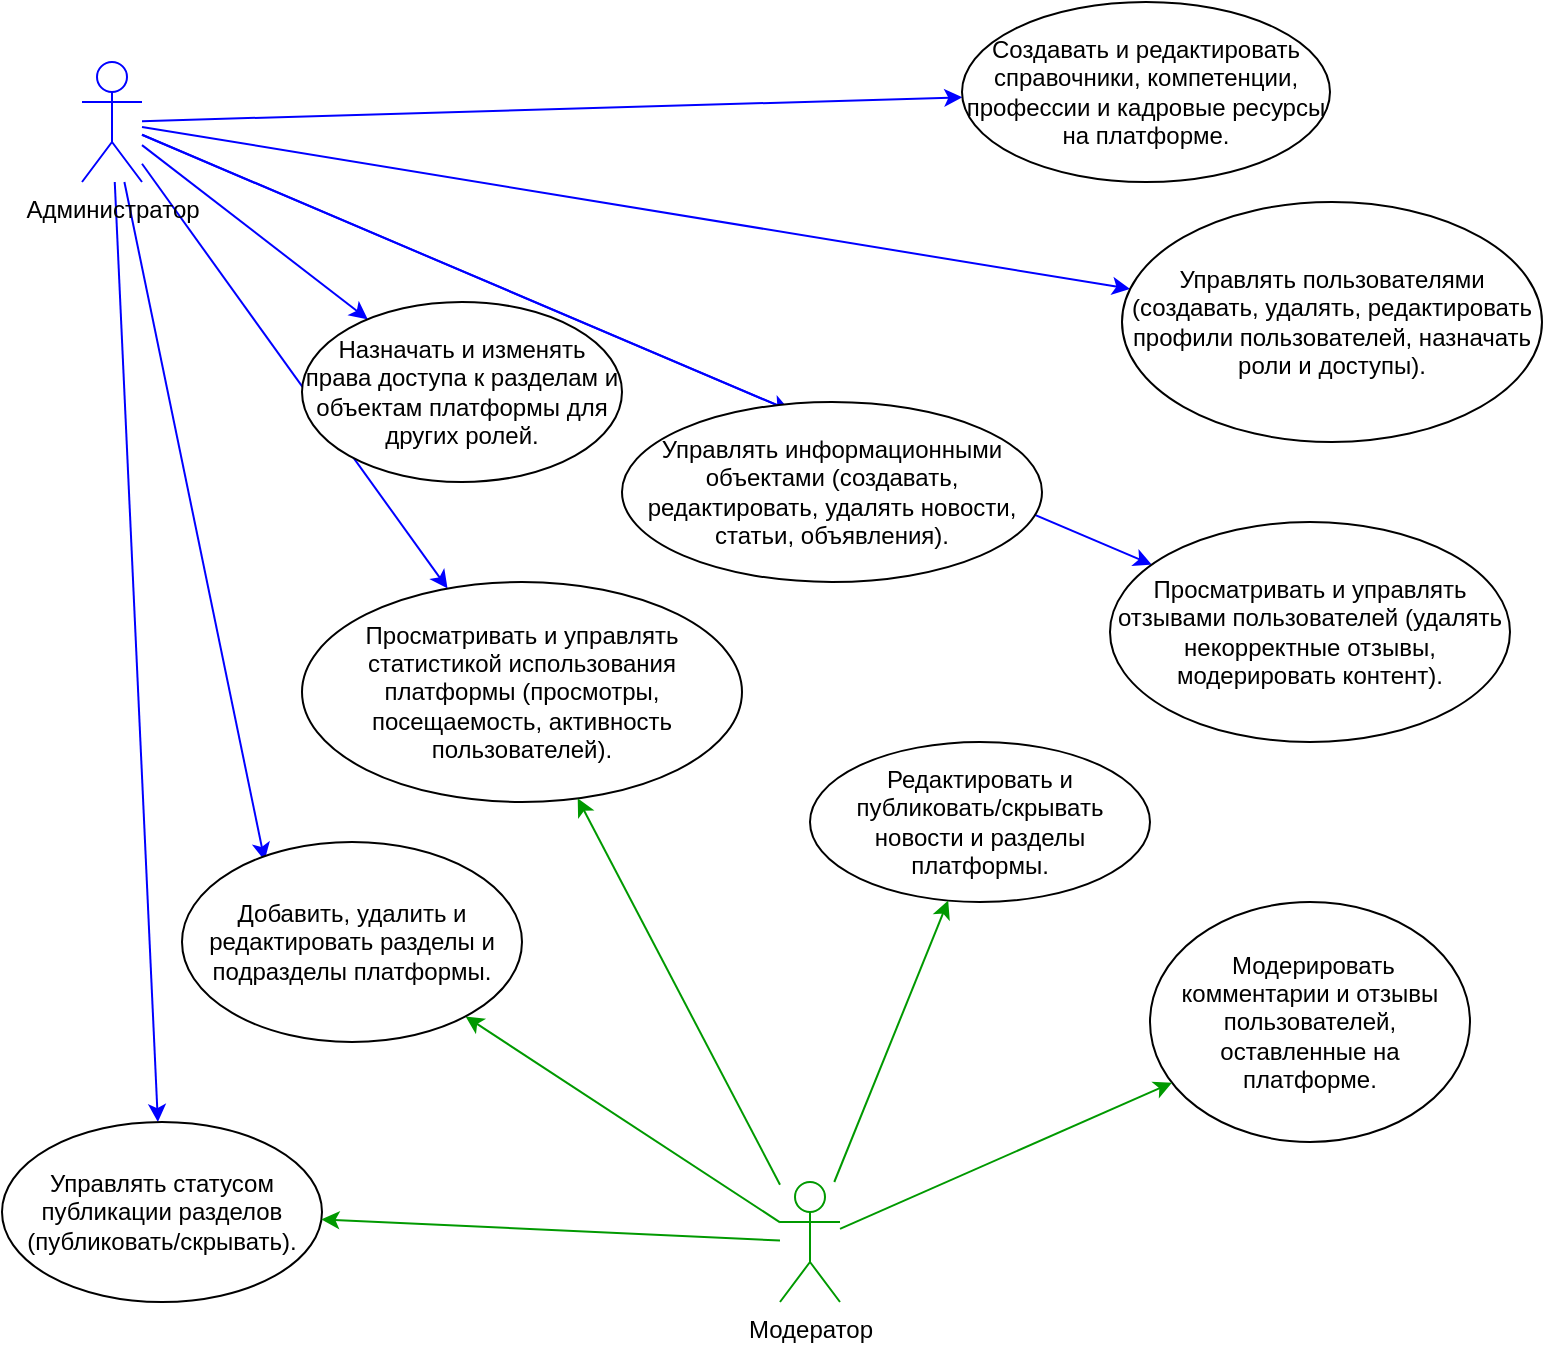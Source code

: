 <mxfile version="24.7.17">
  <diagram name="Use Case Diagram" id="w-sozc4mNtkJRfIdkP7H">
    <mxGraphModel dx="1674" dy="854" grid="1" gridSize="10" guides="1" tooltips="1" connect="1" arrows="1" fold="1" page="1" pageScale="1" pageWidth="827" pageHeight="1169" math="0" shadow="0">
      <root>
        <mxCell id="0" />
        <mxCell id="1" parent="0" />
        <mxCell id="icewvDfvFLtUn4ooX2DL-121" value="" style="endArrow=classic;html=1;rounded=0;strokeColor=#0000FF;" edge="1" parent="1" source="icewvDfvFLtUn4ooX2DL-105" target="icewvDfvFLtUn4ooX2DL-120">
          <mxGeometry width="50" height="50" relative="1" as="geometry">
            <mxPoint x="20" y="250" as="sourcePoint" />
            <mxPoint x="70" y="200" as="targetPoint" />
          </mxGeometry>
        </mxCell>
        <mxCell id="icewvDfvFLtUn4ooX2DL-129" value="" style="endArrow=classic;html=1;rounded=0;strokeColor=#009900;" edge="1" parent="1" source="icewvDfvFLtUn4ooX2DL-124" target="icewvDfvFLtUn4ooX2DL-108">
          <mxGeometry width="50" height="50" relative="1" as="geometry">
            <mxPoint x="670" y="200" as="sourcePoint" />
            <mxPoint x="720" y="150" as="targetPoint" />
          </mxGeometry>
        </mxCell>
        <mxCell id="icewvDfvFLtUn4ooX2DL-123" value="" style="endArrow=classic;html=1;rounded=0;strokeColor=#0000FF;" edge="1" parent="1" source="icewvDfvFLtUn4ooX2DL-105" target="icewvDfvFLtUn4ooX2DL-122">
          <mxGeometry width="50" height="50" relative="1" as="geometry">
            <mxPoint x="30" y="270" as="sourcePoint" />
            <mxPoint x="80" y="220" as="targetPoint" />
          </mxGeometry>
        </mxCell>
        <mxCell id="icewvDfvFLtUn4ooX2DL-119" value="" style="endArrow=classic;html=1;rounded=0;strokeColor=#0000FF;" edge="1" parent="1" source="icewvDfvFLtUn4ooX2DL-105" target="icewvDfvFLtUn4ooX2DL-118">
          <mxGeometry width="50" height="50" relative="1" as="geometry">
            <mxPoint x="70" y="470" as="sourcePoint" />
            <mxPoint x="120" y="420" as="targetPoint" />
          </mxGeometry>
        </mxCell>
        <mxCell id="icewvDfvFLtUn4ooX2DL-117" value="" style="endArrow=classic;html=1;rounded=0;strokeColor=#0000FF;" edge="1" parent="1" source="icewvDfvFLtUn4ooX2DL-105" target="icewvDfvFLtUn4ooX2DL-109">
          <mxGeometry width="50" height="50" relative="1" as="geometry">
            <mxPoint x="310" y="310" as="sourcePoint" />
            <mxPoint x="360" y="260" as="targetPoint" />
          </mxGeometry>
        </mxCell>
        <mxCell id="icewvDfvFLtUn4ooX2DL-116" value="" style="endArrow=classic;html=1;rounded=0;strokeColor=#0000FF;" edge="1" parent="1" source="icewvDfvFLtUn4ooX2DL-105" target="icewvDfvFLtUn4ooX2DL-112">
          <mxGeometry width="50" height="50" relative="1" as="geometry">
            <mxPoint x="340" y="450" as="sourcePoint" />
            <mxPoint x="390" y="400" as="targetPoint" />
          </mxGeometry>
        </mxCell>
        <mxCell id="icewvDfvFLtUn4ooX2DL-113" value="" style="endArrow=classic;html=1;rounded=0;strokeColor=#0000FF;" edge="1" parent="1" source="icewvDfvFLtUn4ooX2DL-105" target="icewvDfvFLtUn4ooX2DL-110">
          <mxGeometry width="50" height="50" relative="1" as="geometry">
            <mxPoint x="10" y="220" as="sourcePoint" />
            <mxPoint x="60" y="170" as="targetPoint" />
          </mxGeometry>
        </mxCell>
        <mxCell id="icewvDfvFLtUn4ooX2DL-114" value="" style="endArrow=classic;html=1;rounded=0;entryX=0.243;entryY=0.093;entryDx=0;entryDy=0;entryPerimeter=0;strokeColor=#0000FF;" edge="1" parent="1" source="icewvDfvFLtUn4ooX2DL-105" target="icewvDfvFLtUn4ooX2DL-108">
          <mxGeometry width="50" height="50" relative="1" as="geometry">
            <mxPoint x="40" y="200" as="sourcePoint" />
            <mxPoint x="90" y="150" as="targetPoint" />
          </mxGeometry>
        </mxCell>
        <mxCell id="icewvDfvFLtUn4ooX2DL-115" value="" style="endArrow=classic;html=1;rounded=0;entryX=0.4;entryY=0.048;entryDx=0;entryDy=0;entryPerimeter=0;strokeColor=#0000FF;" edge="1" parent="1" source="icewvDfvFLtUn4ooX2DL-105" target="icewvDfvFLtUn4ooX2DL-111">
          <mxGeometry width="50" height="50" relative="1" as="geometry">
            <mxPoint x="50" y="150" as="sourcePoint" />
            <mxPoint x="70" y="140" as="targetPoint" />
          </mxGeometry>
        </mxCell>
        <mxCell id="icewvDfvFLtUn4ooX2DL-109" value="Управлять статусом публикации разделов (публиковать/скрывать)." style="ellipse;whiteSpace=wrap;html=1;" vertex="1" parent="1">
          <mxGeometry x="10" y="670" width="160" height="90" as="geometry" />
        </mxCell>
        <mxCell id="icewvDfvFLtUn4ooX2DL-110" value="Управлять пользователями (создавать, удалять, редактировать профили пользователей, назначать роли и доступы)." style="ellipse;whiteSpace=wrap;html=1;" vertex="1" parent="1">
          <mxGeometry x="570" y="210" width="210" height="120" as="geometry" />
        </mxCell>
        <mxCell id="icewvDfvFLtUn4ooX2DL-111" value="Управлять информационными объектами (создавать, редактировать, удалять новости, статьи, объявления)." style="ellipse;whiteSpace=wrap;html=1;" vertex="1" parent="1">
          <mxGeometry x="320" y="310" width="210" height="90" as="geometry" />
        </mxCell>
        <mxCell id="icewvDfvFLtUn4ooX2DL-112" value="Просматривать и управлять статистикой использования платформы (просмотры, посещаемость, активность пользователей)." style="ellipse;whiteSpace=wrap;html=1;" vertex="1" parent="1">
          <mxGeometry x="160" y="400" width="220" height="110" as="geometry" />
        </mxCell>
        <mxCell id="icewvDfvFLtUn4ooX2DL-118" value="Назначать и изменять права доступа к разделам и объектам платформы для других ролей." style="ellipse;whiteSpace=wrap;html=1;" vertex="1" parent="1">
          <mxGeometry x="160" y="260" width="160" height="90" as="geometry" />
        </mxCell>
        <mxCell id="icewvDfvFLtUn4ooX2DL-120" value="Просматривать и управлять отзывами пользователей (удалять некорректные отзывы, модерировать контент)." style="ellipse;whiteSpace=wrap;html=1;" vertex="1" parent="1">
          <mxGeometry x="564" y="370" width="200" height="110" as="geometry" />
        </mxCell>
        <mxCell id="icewvDfvFLtUn4ooX2DL-122" value="Создавать и редактировать справочники, компетенции, профессии и кадровые ресурсы на платформе." style="ellipse;whiteSpace=wrap;html=1;" vertex="1" parent="1">
          <mxGeometry x="490" y="110" width="184" height="90" as="geometry" />
        </mxCell>
        <mxCell id="icewvDfvFLtUn4ooX2DL-105" value="Администратор" style="shape=umlActor;verticalLabelPosition=bottom;verticalAlign=top;html=1;outlineConnect=0;strokeColor=#0000FF;" vertex="1" parent="1">
          <mxGeometry x="50" y="140" width="30" height="60" as="geometry" />
        </mxCell>
        <mxCell id="icewvDfvFLtUn4ooX2DL-124" value="Модератор" style="shape=umlActor;verticalLabelPosition=bottom;verticalAlign=top;html=1;outlineConnect=0;strokeColor=#009900;" vertex="1" parent="1">
          <mxGeometry x="399" y="700" width="30" height="60" as="geometry" />
        </mxCell>
        <mxCell id="icewvDfvFLtUn4ooX2DL-130" value="" style="endArrow=classic;html=1;rounded=0;strokeColor=#009900;" edge="1" parent="1" source="icewvDfvFLtUn4ooX2DL-124" target="icewvDfvFLtUn4ooX2DL-109">
          <mxGeometry width="50" height="50" relative="1" as="geometry">
            <mxPoint x="670" y="200" as="sourcePoint" />
            <mxPoint x="720" y="150" as="targetPoint" />
          </mxGeometry>
        </mxCell>
        <mxCell id="icewvDfvFLtUn4ooX2DL-131" value="" style="endArrow=classic;html=1;rounded=0;strokeColor=#009900;" edge="1" parent="1" source="icewvDfvFLtUn4ooX2DL-124" target="icewvDfvFLtUn4ooX2DL-112">
          <mxGeometry width="50" height="50" relative="1" as="geometry">
            <mxPoint x="640" y="230" as="sourcePoint" />
            <mxPoint x="690" y="180" as="targetPoint" />
          </mxGeometry>
        </mxCell>
        <mxCell id="icewvDfvFLtUn4ooX2DL-108" value="Добавить, удалить и редактировать разделы и подразделы платформы." style="ellipse;whiteSpace=wrap;html=1;" vertex="1" parent="1">
          <mxGeometry x="100" y="530" width="170" height="100" as="geometry" />
        </mxCell>
        <mxCell id="icewvDfvFLtUn4ooX2DL-134" value="Редактировать и публиковать/скрывать новости и разделы платформы." style="ellipse;whiteSpace=wrap;html=1;" vertex="1" parent="1">
          <mxGeometry x="414" y="480" width="170" height="80" as="geometry" />
        </mxCell>
        <mxCell id="icewvDfvFLtUn4ooX2DL-135" value="" style="endArrow=classic;html=1;rounded=0;strokeColor=#009900;" edge="1" parent="1" source="icewvDfvFLtUn4ooX2DL-124" target="icewvDfvFLtUn4ooX2DL-134">
          <mxGeometry width="50" height="50" relative="1" as="geometry">
            <mxPoint x="880" y="210" as="sourcePoint" />
            <mxPoint x="930" y="160" as="targetPoint" />
          </mxGeometry>
        </mxCell>
        <mxCell id="icewvDfvFLtUn4ooX2DL-137" value="&amp;nbsp;Модерировать комментарии и отзывы пользователей, оставленные на платформе." style="ellipse;whiteSpace=wrap;html=1;" vertex="1" parent="1">
          <mxGeometry x="584" y="560" width="160" height="120" as="geometry" />
        </mxCell>
        <mxCell id="icewvDfvFLtUn4ooX2DL-138" value="" style="endArrow=classic;html=1;rounded=0;strokeColor=#009900;" edge="1" parent="1" source="icewvDfvFLtUn4ooX2DL-124" target="icewvDfvFLtUn4ooX2DL-137">
          <mxGeometry width="50" height="50" relative="1" as="geometry">
            <mxPoint x="1080" y="310" as="sourcePoint" />
            <mxPoint x="1130" y="260" as="targetPoint" />
          </mxGeometry>
        </mxCell>
      </root>
    </mxGraphModel>
  </diagram>
</mxfile>

